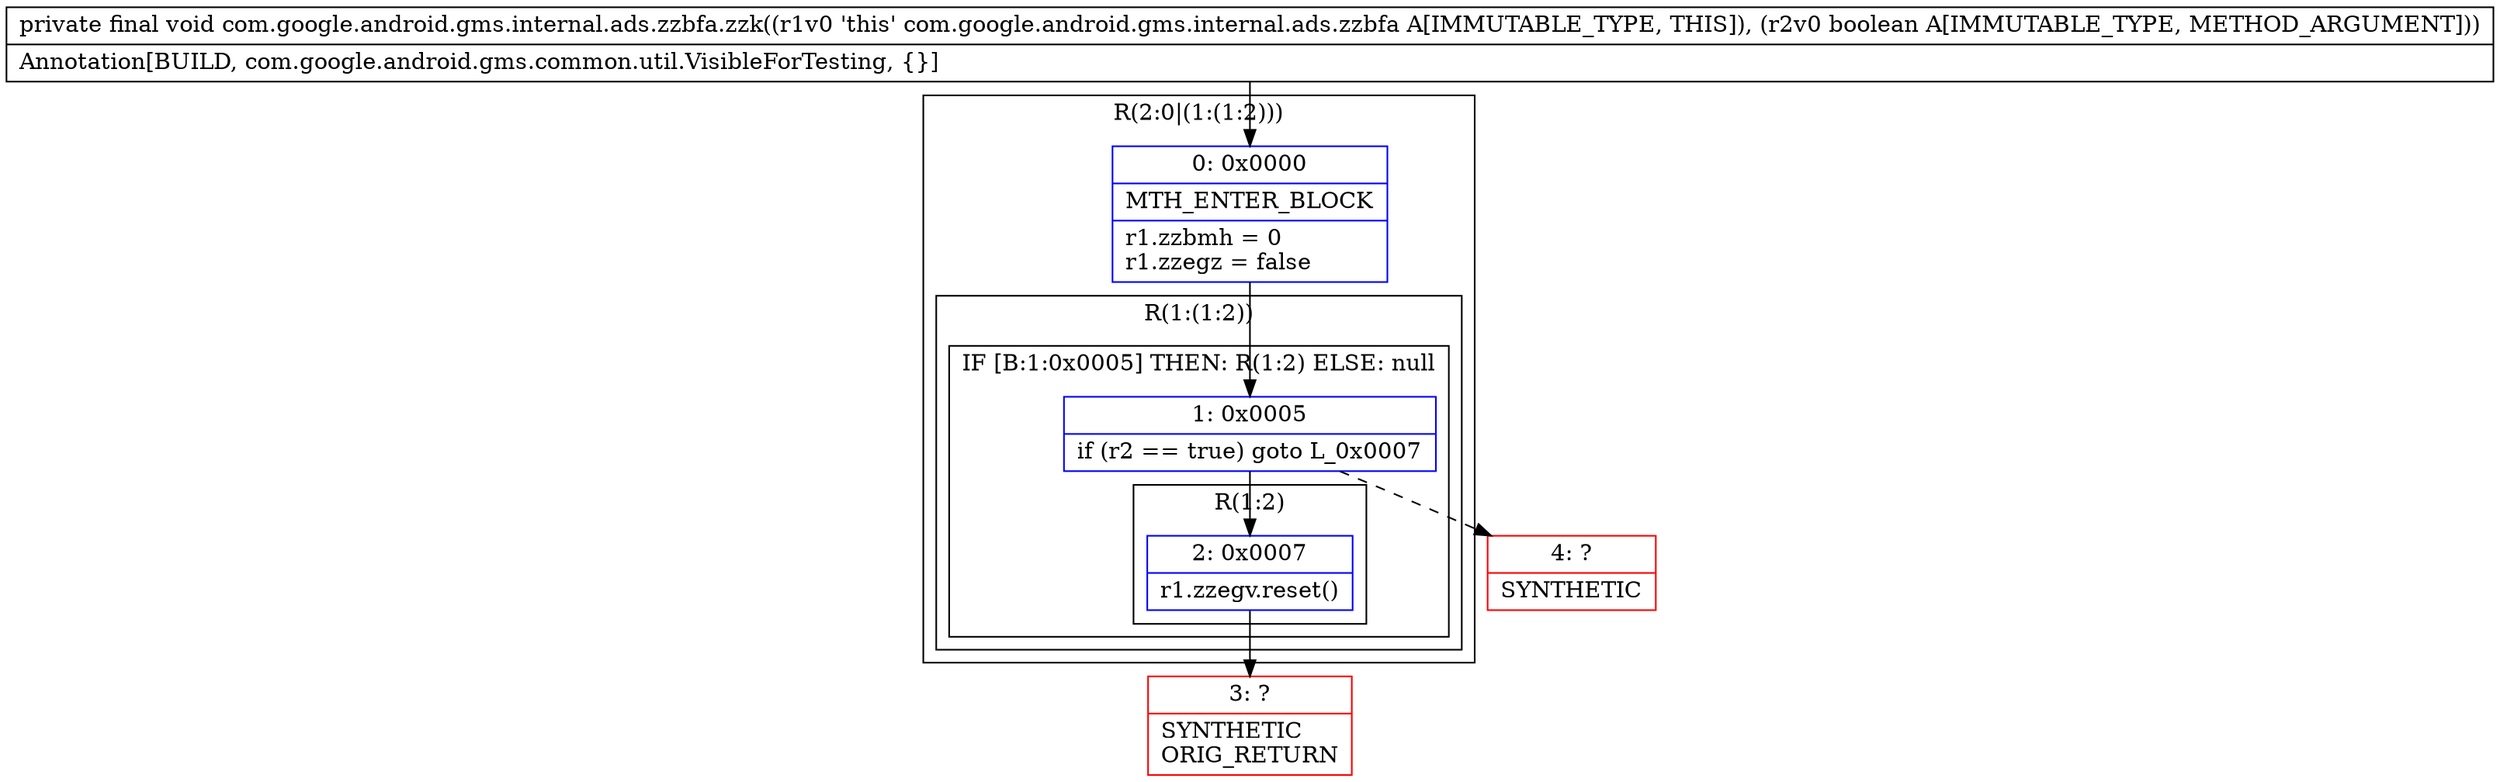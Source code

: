 digraph "CFG forcom.google.android.gms.internal.ads.zzbfa.zzk(Z)V" {
subgraph cluster_Region_485566441 {
label = "R(2:0|(1:(1:2)))";
node [shape=record,color=blue];
Node_0 [shape=record,label="{0\:\ 0x0000|MTH_ENTER_BLOCK\l|r1.zzbmh = 0\lr1.zzegz = false\l}"];
subgraph cluster_Region_808619461 {
label = "R(1:(1:2))";
node [shape=record,color=blue];
subgraph cluster_IfRegion_1393171631 {
label = "IF [B:1:0x0005] THEN: R(1:2) ELSE: null";
node [shape=record,color=blue];
Node_1 [shape=record,label="{1\:\ 0x0005|if (r2 == true) goto L_0x0007\l}"];
subgraph cluster_Region_395107989 {
label = "R(1:2)";
node [shape=record,color=blue];
Node_2 [shape=record,label="{2\:\ 0x0007|r1.zzegv.reset()\l}"];
}
}
}
}
Node_3 [shape=record,color=red,label="{3\:\ ?|SYNTHETIC\lORIG_RETURN\l}"];
Node_4 [shape=record,color=red,label="{4\:\ ?|SYNTHETIC\l}"];
MethodNode[shape=record,label="{private final void com.google.android.gms.internal.ads.zzbfa.zzk((r1v0 'this' com.google.android.gms.internal.ads.zzbfa A[IMMUTABLE_TYPE, THIS]), (r2v0 boolean A[IMMUTABLE_TYPE, METHOD_ARGUMENT]))  | Annotation[BUILD, com.google.android.gms.common.util.VisibleForTesting, \{\}]\l}"];
MethodNode -> Node_0;
Node_0 -> Node_1;
Node_1 -> Node_2;
Node_1 -> Node_4[style=dashed];
Node_2 -> Node_3;
}

